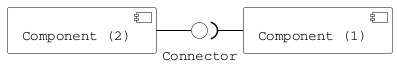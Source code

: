 @startuml

skinparam component {
    FontName Courier
    ArrowColor black
    BorderColor black
    BackgroundColor white
}

skinparam interface {
    FontName Courier
    BorderColor black
    BackgroundColor white
}

[Component (1)] as c1
[Component (2)] as c2

() "Connector" as c

c2 -right- c

c1 -left-( c

@enduml